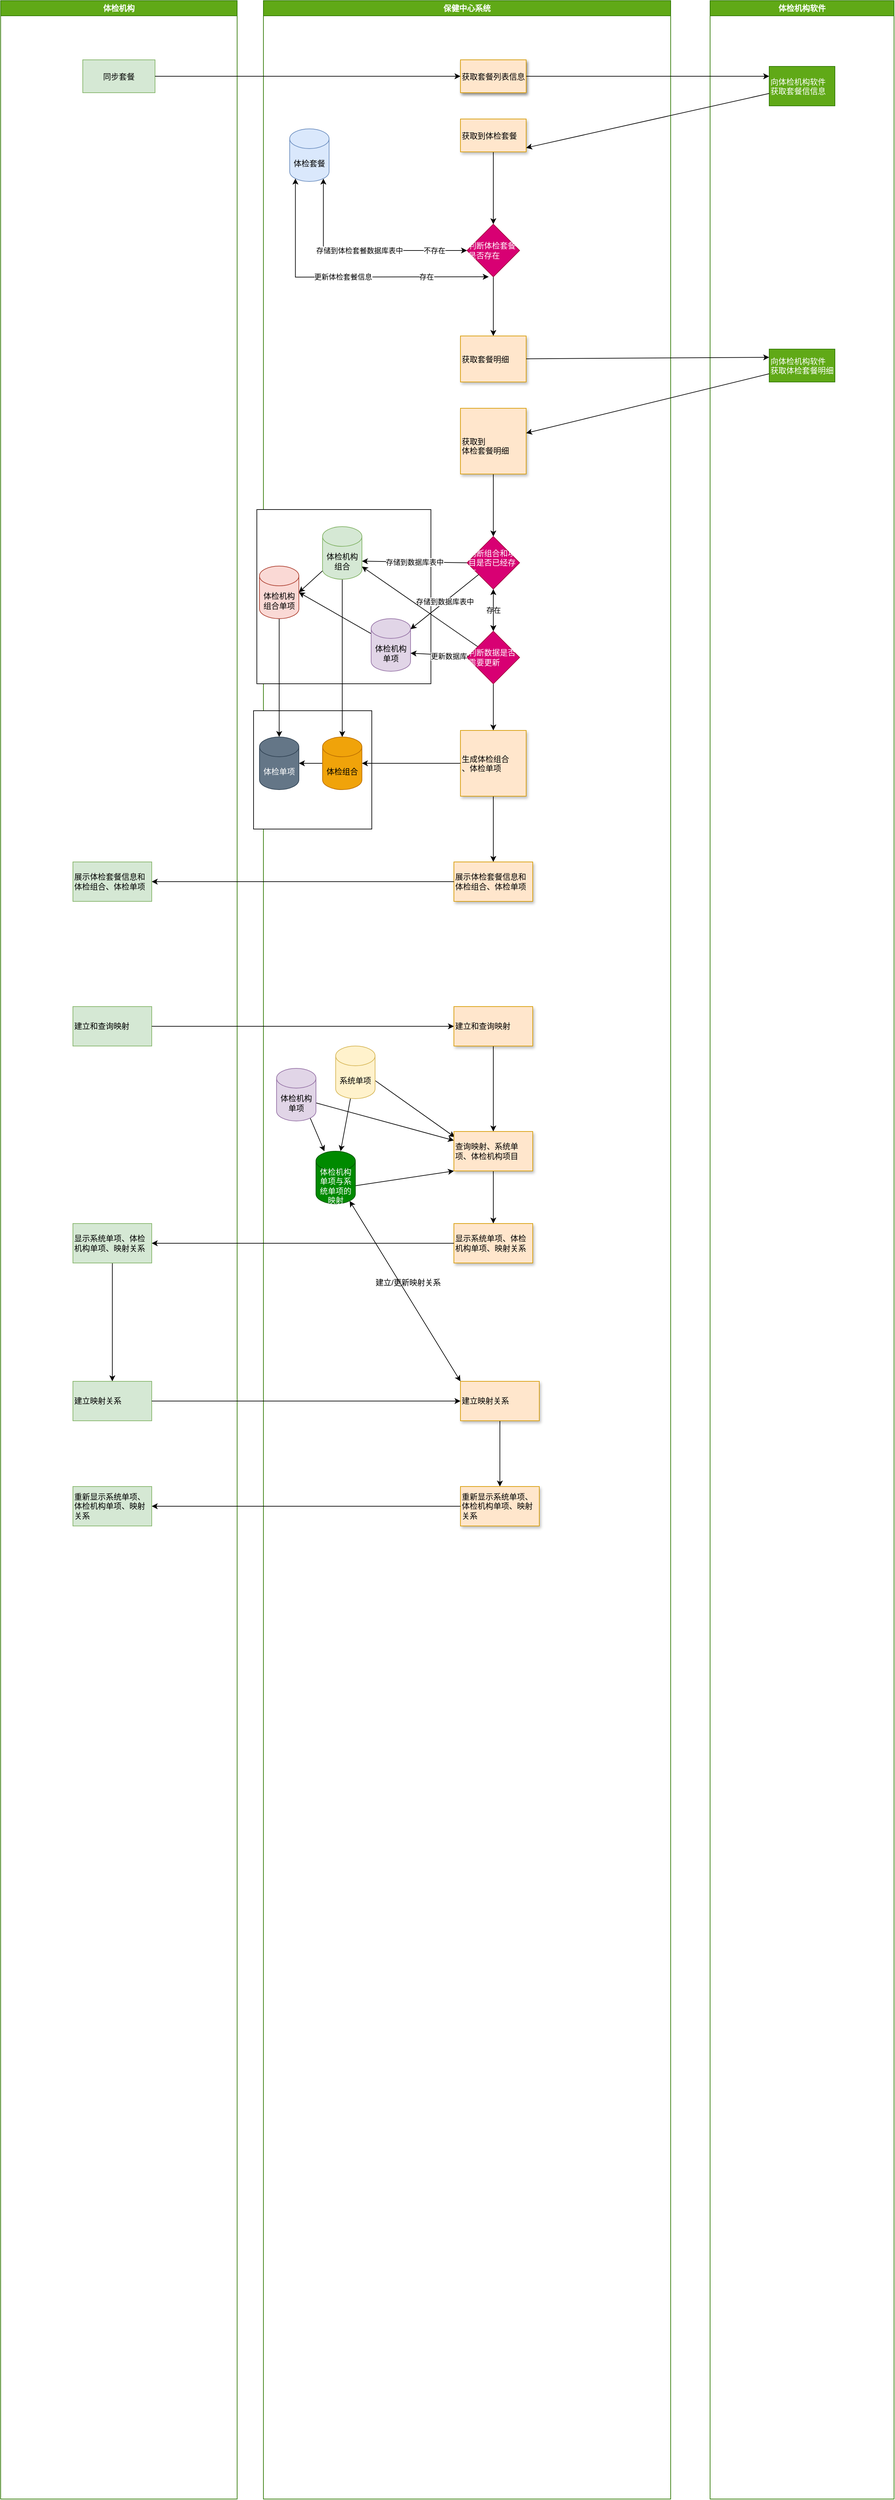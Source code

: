 <mxfile version="14.8.5" type="github">
  <diagram id="I1acQup80pIm7hhBkFKN" name="Page-1">
    <mxGraphModel dx="-42" dy="485" grid="1" gridSize="10" guides="1" tooltips="1" connect="1" arrows="1" fold="1" page="1" pageScale="1" pageWidth="827" pageHeight="1169" math="0" shadow="0">
      <root>
        <mxCell id="0" />
        <mxCell id="1" parent="0" />
        <mxCell id="JNjtPGQv4dUMdPtZdE4I-110" value="保健中心系统" style="swimlane;whiteSpace=wrap;fillColor=#60a917;strokeColor=#2D7600;fontColor=#ffffff;" parent="1" vertex="1">
          <mxGeometry x="1490" y="130" width="620" height="3800" as="geometry" />
        </mxCell>
        <mxCell id="TA7IZTzMVxlUGsbhdg7N-36" value="" style="whiteSpace=wrap;html=1;aspect=fixed;" vertex="1" parent="JNjtPGQv4dUMdPtZdE4I-110">
          <mxGeometry x="-15" y="1080" width="180" height="180" as="geometry" />
        </mxCell>
        <mxCell id="JNjtPGQv4dUMdPtZdE4I-171" value="" style="whiteSpace=wrap;html=1;aspect=fixed;align=left;" parent="JNjtPGQv4dUMdPtZdE4I-110" vertex="1">
          <mxGeometry x="-10" y="774" width="265" height="265" as="geometry" />
        </mxCell>
        <mxCell id="JNjtPGQv4dUMdPtZdE4I-147" style="rounded=0;orthogonalLoop=1;jettySize=auto;html=1;entryX=1;entryY=0.5;entryDx=0;entryDy=0;entryPerimeter=0;" parent="JNjtPGQv4dUMdPtZdE4I-110" source="JNjtPGQv4dUMdPtZdE4I-115" target="JNjtPGQv4dUMdPtZdE4I-117" edge="1">
          <mxGeometry relative="1" as="geometry" />
        </mxCell>
        <mxCell id="JNjtPGQv4dUMdPtZdE4I-115" value="体检机构单项" style="shape=cylinder3;whiteSpace=wrap;html=1;boundedLbl=1;backgroundOutline=1;size=15;fillColor=#e1d5e7;strokeColor=#9673a6;" parent="JNjtPGQv4dUMdPtZdE4I-110" vertex="1">
          <mxGeometry x="164" y="940" width="60" height="80" as="geometry" />
        </mxCell>
        <mxCell id="TA7IZTzMVxlUGsbhdg7N-8" style="rounded=0;orthogonalLoop=1;jettySize=auto;html=1;exitX=0.5;exitY=1;exitDx=0;exitDy=0;exitPerimeter=0;startArrow=none;startFill=0;" edge="1" parent="JNjtPGQv4dUMdPtZdE4I-110" source="JNjtPGQv4dUMdPtZdE4I-117" target="TA7IZTzMVxlUGsbhdg7N-6">
          <mxGeometry relative="1" as="geometry" />
        </mxCell>
        <mxCell id="JNjtPGQv4dUMdPtZdE4I-117" value="体检机构组合单项" style="shape=cylinder3;whiteSpace=wrap;html=1;boundedLbl=1;backgroundOutline=1;size=15;fillColor=#fad9d5;strokeColor=#ae4132;" parent="JNjtPGQv4dUMdPtZdE4I-110" vertex="1">
          <mxGeometry x="-6" y="860" width="60" height="80" as="geometry" />
        </mxCell>
        <mxCell id="JNjtPGQv4dUMdPtZdE4I-146" style="rounded=0;orthogonalLoop=1;jettySize=auto;html=1;entryX=1;entryY=0.5;entryDx=0;entryDy=0;entryPerimeter=0;" parent="JNjtPGQv4dUMdPtZdE4I-110" source="JNjtPGQv4dUMdPtZdE4I-116" target="JNjtPGQv4dUMdPtZdE4I-117" edge="1">
          <mxGeometry relative="1" as="geometry" />
        </mxCell>
        <mxCell id="TA7IZTzMVxlUGsbhdg7N-7" style="edgeStyle=orthogonalEdgeStyle;rounded=0;orthogonalLoop=1;jettySize=auto;html=1;exitX=0.5;exitY=1;exitDx=0;exitDy=0;exitPerimeter=0;entryX=0.5;entryY=0;entryDx=0;entryDy=0;entryPerimeter=0;startArrow=none;startFill=0;" edge="1" parent="JNjtPGQv4dUMdPtZdE4I-110" source="JNjtPGQv4dUMdPtZdE4I-116" target="TA7IZTzMVxlUGsbhdg7N-5">
          <mxGeometry relative="1" as="geometry" />
        </mxCell>
        <mxCell id="JNjtPGQv4dUMdPtZdE4I-116" value="体检机构组合" style="shape=cylinder3;whiteSpace=wrap;html=1;boundedLbl=1;backgroundOutline=1;size=15;fillColor=#d5e8d4;strokeColor=#82b366;" parent="JNjtPGQv4dUMdPtZdE4I-110" vertex="1">
          <mxGeometry x="90" y="800" width="60" height="80" as="geometry" />
        </mxCell>
        <mxCell id="JNjtPGQv4dUMdPtZdE4I-129" value="获取套餐列表信息" style="fillColor=#647687;strokeColor=#314354;fontColor=#ffffff;shadow=1;" parent="JNjtPGQv4dUMdPtZdE4I-110" vertex="1">
          <mxGeometry x="300" y="90" width="100" height="50" as="geometry" />
        </mxCell>
        <mxCell id="JNjtPGQv4dUMdPtZdE4I-135" value="存储到体检套餐数据库表中" style="edgeStyle=orthogonalEdgeStyle;rounded=0;orthogonalLoop=1;jettySize=auto;html=1;exitX=0;exitY=0.5;exitDx=0;exitDy=0;entryX=0.855;entryY=1;entryDx=0;entryDy=-4.35;entryPerimeter=0;startArrow=classic;startFill=1;" parent="JNjtPGQv4dUMdPtZdE4I-110" source="JNjtPGQv4dUMdPtZdE4I-164" target="JNjtPGQv4dUMdPtZdE4I-136" edge="1">
          <mxGeometry relative="1" as="geometry">
            <mxPoint x="350" y="370" as="targetPoint" />
          </mxGeometry>
        </mxCell>
        <mxCell id="JNjtPGQv4dUMdPtZdE4I-166" value="不存在" style="edgeLabel;html=1;align=center;verticalAlign=middle;resizable=0;points=[];" parent="JNjtPGQv4dUMdPtZdE4I-135" vertex="1" connectable="0">
          <mxGeometry x="-0.695" relative="1" as="geometry">
            <mxPoint as="offset" />
          </mxGeometry>
        </mxCell>
        <mxCell id="JNjtPGQv4dUMdPtZdE4I-136" value="体检套餐" style="shape=cylinder3;whiteSpace=wrap;html=1;boundedLbl=1;backgroundOutline=1;size=15;fillColor=#dae8fc;strokeColor=#6c8ebf;" parent="JNjtPGQv4dUMdPtZdE4I-110" vertex="1">
          <mxGeometry x="40" y="195" width="60" height="80" as="geometry" />
        </mxCell>
        <mxCell id="JNjtPGQv4dUMdPtZdE4I-137" value="获取套餐明细" style="fillColor=#FFFFC0;strokeColor=#FF0000;align=left;" parent="JNjtPGQv4dUMdPtZdE4I-110" vertex="1">
          <mxGeometry x="300" y="510" width="100" height="70" as="geometry" />
        </mxCell>
        <mxCell id="JNjtPGQv4dUMdPtZdE4I-149" value="" style="edgeStyle=orthogonalEdgeStyle;rounded=0;orthogonalLoop=1;jettySize=auto;html=1;" parent="JNjtPGQv4dUMdPtZdE4I-110" source="JNjtPGQv4dUMdPtZdE4I-141" target="JNjtPGQv4dUMdPtZdE4I-148" edge="1">
          <mxGeometry relative="1" as="geometry" />
        </mxCell>
        <mxCell id="JNjtPGQv4dUMdPtZdE4I-141" value="&#xa;获取到&#xa;体检套餐明细" style="fillColor=#FFFFC0;strokeColor=#FF0000;align=left;" parent="JNjtPGQv4dUMdPtZdE4I-110" vertex="1">
          <mxGeometry x="300" y="620" width="100" height="100" as="geometry" />
        </mxCell>
        <mxCell id="JNjtPGQv4dUMdPtZdE4I-145" value="存储到数据库表中" style="rounded=0;orthogonalLoop=1;jettySize=auto;html=1;exitX=0;exitY=0.5;exitDx=0;exitDy=0;entryX=1;entryY=0;entryDx=0;entryDy=52.5;entryPerimeter=0;" parent="JNjtPGQv4dUMdPtZdE4I-110" source="JNjtPGQv4dUMdPtZdE4I-148" target="JNjtPGQv4dUMdPtZdE4I-116" edge="1">
          <mxGeometry relative="1" as="geometry">
            <mxPoint x="300" y="740" as="sourcePoint" />
            <mxPoint x="100" y="740" as="targetPoint" />
          </mxGeometry>
        </mxCell>
        <mxCell id="JNjtPGQv4dUMdPtZdE4I-153" value="存在" style="edgeStyle=orthogonalEdgeStyle;rounded=0;orthogonalLoop=1;jettySize=auto;html=1;entryX=0.5;entryY=0;entryDx=0;entryDy=0;" parent="JNjtPGQv4dUMdPtZdE4I-110" source="JNjtPGQv4dUMdPtZdE4I-148" target="JNjtPGQv4dUMdPtZdE4I-170" edge="1">
          <mxGeometry relative="1" as="geometry" />
        </mxCell>
        <mxCell id="JNjtPGQv4dUMdPtZdE4I-197" value="" style="rounded=0;orthogonalLoop=1;jettySize=auto;html=1;startArrow=classic;startFill=1;endArrow=classic;endFill=1;" parent="JNjtPGQv4dUMdPtZdE4I-110" source="JNjtPGQv4dUMdPtZdE4I-148" target="JNjtPGQv4dUMdPtZdE4I-170" edge="1">
          <mxGeometry relative="1" as="geometry" />
        </mxCell>
        <mxCell id="TA7IZTzMVxlUGsbhdg7N-10" value="存储到数据库表中" style="rounded=0;orthogonalLoop=1;jettySize=auto;html=1;startArrow=none;startFill=0;" edge="1" parent="JNjtPGQv4dUMdPtZdE4I-110" source="JNjtPGQv4dUMdPtZdE4I-148" target="JNjtPGQv4dUMdPtZdE4I-115">
          <mxGeometry relative="1" as="geometry" />
        </mxCell>
        <mxCell id="JNjtPGQv4dUMdPtZdE4I-148" value="判断组合和项目是否已经存在" style="rhombus;whiteSpace=wrap;html=1;align=left;strokeColor=#A50040;fillColor=#d80073;fontColor=#ffffff;" parent="JNjtPGQv4dUMdPtZdE4I-110" vertex="1">
          <mxGeometry x="310" y="815" width="80" height="80" as="geometry" />
        </mxCell>
        <mxCell id="TA7IZTzMVxlUGsbhdg7N-20" style="edgeStyle=orthogonalEdgeStyle;rounded=0;orthogonalLoop=1;jettySize=auto;html=1;startArrow=none;startFill=0;" edge="1" parent="JNjtPGQv4dUMdPtZdE4I-110" source="JNjtPGQv4dUMdPtZdE4I-152" target="TA7IZTzMVxlUGsbhdg7N-19">
          <mxGeometry relative="1" as="geometry" />
        </mxCell>
        <mxCell id="JNjtPGQv4dUMdPtZdE4I-152" value="建立和查询映射" style="whiteSpace=wrap;html=1;align=left;strokeColor=#FF0000;fillColor=#FFFFC0;" parent="JNjtPGQv4dUMdPtZdE4I-110" vertex="1">
          <mxGeometry x="290" y="1530" width="120" height="60" as="geometry" />
        </mxCell>
        <mxCell id="JNjtPGQv4dUMdPtZdE4I-168" style="rounded=0;orthogonalLoop=1;jettySize=auto;html=1;entryX=0.5;entryY=0;entryDx=0;entryDy=0;startArrow=none;startFill=0;" parent="JNjtPGQv4dUMdPtZdE4I-110" source="JNjtPGQv4dUMdPtZdE4I-164" target="JNjtPGQv4dUMdPtZdE4I-137" edge="1">
          <mxGeometry relative="1" as="geometry" />
        </mxCell>
        <mxCell id="JNjtPGQv4dUMdPtZdE4I-192" value="更新体检套餐信息" style="edgeStyle=orthogonalEdgeStyle;rounded=0;orthogonalLoop=1;jettySize=auto;html=1;entryX=0.145;entryY=1;entryDx=0;entryDy=-4.35;entryPerimeter=0;startArrow=classic;startFill=1;" parent="JNjtPGQv4dUMdPtZdE4I-110" target="JNjtPGQv4dUMdPtZdE4I-136" edge="1">
          <mxGeometry relative="1" as="geometry">
            <mxPoint x="343" y="420" as="sourcePoint" />
          </mxGeometry>
        </mxCell>
        <mxCell id="JNjtPGQv4dUMdPtZdE4I-193" value="存在" style="edgeLabel;html=1;align=center;verticalAlign=middle;resizable=0;points=[];" parent="JNjtPGQv4dUMdPtZdE4I-192" vertex="1" connectable="0">
          <mxGeometry x="-0.573" relative="1" as="geometry">
            <mxPoint as="offset" />
          </mxGeometry>
        </mxCell>
        <mxCell id="JNjtPGQv4dUMdPtZdE4I-164" value="判断体检套餐是否存在" style="rhombus;whiteSpace=wrap;html=1;align=left;strokeColor=#A50040;fillColor=#d80073;fontColor=#ffffff;" parent="JNjtPGQv4dUMdPtZdE4I-110" vertex="1">
          <mxGeometry x="310" y="340" width="80" height="80" as="geometry" />
        </mxCell>
        <mxCell id="JNjtPGQv4dUMdPtZdE4I-174" style="rounded=0;orthogonalLoop=1;jettySize=auto;html=1;exitX=0.5;exitY=1;exitDx=0;exitDy=0;startArrow=none;startFill=0;" parent="JNjtPGQv4dUMdPtZdE4I-110" source="JNjtPGQv4dUMdPtZdE4I-170" edge="1">
          <mxGeometry relative="1" as="geometry">
            <mxPoint x="350" y="1110" as="targetPoint" />
          </mxGeometry>
        </mxCell>
        <mxCell id="TA7IZTzMVxlUGsbhdg7N-49" style="edgeStyle=none;rounded=0;orthogonalLoop=1;jettySize=auto;html=1;startArrow=none;startFill=0;" edge="1" parent="JNjtPGQv4dUMdPtZdE4I-110" source="JNjtPGQv4dUMdPtZdE4I-170" target="JNjtPGQv4dUMdPtZdE4I-116">
          <mxGeometry relative="1" as="geometry" />
        </mxCell>
        <mxCell id="JNjtPGQv4dUMdPtZdE4I-170" value="判断数据是否需要更新" style="rhombus;whiteSpace=wrap;html=1;align=left;strokeColor=#A50040;fillColor=#d80073;fontColor=#ffffff;" parent="JNjtPGQv4dUMdPtZdE4I-110" vertex="1">
          <mxGeometry x="310" y="959" width="80" height="80" as="geometry" />
        </mxCell>
        <mxCell id="TA7IZTzMVxlUGsbhdg7N-28" style="edgeStyle=none;rounded=0;orthogonalLoop=1;jettySize=auto;html=1;exitX=0;exitY=0;exitDx=0;exitDy=0;entryX=0.855;entryY=1;entryDx=0;entryDy=-4.35;entryPerimeter=0;startArrow=classic;startFill=1;" edge="1" parent="JNjtPGQv4dUMdPtZdE4I-110" source="JNjtPGQv4dUMdPtZdE4I-178" target="JNjtPGQv4dUMdPtZdE4I-181">
          <mxGeometry relative="1" as="geometry" />
        </mxCell>
        <mxCell id="JNjtPGQv4dUMdPtZdE4I-178" value="建立映射关系" style="whiteSpace=wrap;html=1;align=left;strokeColor=#FF0000;fillColor=#FFFFC0;" parent="JNjtPGQv4dUMdPtZdE4I-110" vertex="1">
          <mxGeometry x="300" y="2100" width="120" height="60" as="geometry" />
        </mxCell>
        <mxCell id="TA7IZTzMVxlUGsbhdg7N-25" style="rounded=0;orthogonalLoop=1;jettySize=auto;html=1;exitX=1;exitY=0;exitDx=0;exitDy=52.5;exitPerimeter=0;entryX=0;entryY=1;entryDx=0;entryDy=0;startArrow=none;startFill=0;" edge="1" parent="JNjtPGQv4dUMdPtZdE4I-110" source="JNjtPGQv4dUMdPtZdE4I-181" target="TA7IZTzMVxlUGsbhdg7N-19">
          <mxGeometry relative="1" as="geometry" />
        </mxCell>
        <mxCell id="JNjtPGQv4dUMdPtZdE4I-181" value="体检机构单项与系统单项的映射" style="shape=cylinder3;whiteSpace=wrap;html=1;boundedLbl=1;backgroundOutline=1;size=15;fillColor=#008a00;strokeColor=#005700;fontColor=#ffffff;" parent="JNjtPGQv4dUMdPtZdE4I-110" vertex="1">
          <mxGeometry x="80" y="1750" width="60" height="80" as="geometry" />
        </mxCell>
        <mxCell id="JNjtPGQv4dUMdPtZdE4I-188" style="edgeStyle=orthogonalEdgeStyle;rounded=0;orthogonalLoop=1;jettySize=auto;html=1;startArrow=none;startFill=0;exitX=0.5;exitY=1;exitDx=0;exitDy=0;" parent="JNjtPGQv4dUMdPtZdE4I-110" source="JNjtPGQv4dUMdPtZdE4I-178" edge="1">
          <mxGeometry relative="1" as="geometry">
            <mxPoint x="360" y="2260" as="targetPoint" />
            <mxPoint x="290" y="2294" as="sourcePoint" />
          </mxGeometry>
        </mxCell>
        <mxCell id="JNjtPGQv4dUMdPtZdE4I-172" style="rounded=0;orthogonalLoop=1;jettySize=auto;html=1;entryX=1;entryY=0;entryDx=0;entryDy=52.5;startArrow=none;startFill=0;entryPerimeter=0;" parent="JNjtPGQv4dUMdPtZdE4I-110" source="JNjtPGQv4dUMdPtZdE4I-170" target="JNjtPGQv4dUMdPtZdE4I-115" edge="1">
          <mxGeometry relative="1" as="geometry" />
        </mxCell>
        <mxCell id="JNjtPGQv4dUMdPtZdE4I-173" value="更新数据库" style="edgeLabel;html=1;align=center;verticalAlign=middle;resizable=0;points=[];" parent="JNjtPGQv4dUMdPtZdE4I-172" vertex="1" connectable="0">
          <mxGeometry x="-0.303" y="1" relative="1" as="geometry">
            <mxPoint as="offset" />
          </mxGeometry>
        </mxCell>
        <mxCell id="TA7IZTzMVxlUGsbhdg7N-13" value="" style="edgeStyle=orthogonalEdgeStyle;rounded=0;orthogonalLoop=1;jettySize=auto;html=1;startArrow=none;startFill=0;" edge="1" parent="JNjtPGQv4dUMdPtZdE4I-110" source="TA7IZTzMVxlUGsbhdg7N-3" target="TA7IZTzMVxlUGsbhdg7N-12">
          <mxGeometry relative="1" as="geometry" />
        </mxCell>
        <mxCell id="TA7IZTzMVxlUGsbhdg7N-3" value="生成体检组合&#xa;、体检单项" style="fillColor=#FFFFC0;strokeColor=#FF0000;align=left;" vertex="1" parent="JNjtPGQv4dUMdPtZdE4I-110">
          <mxGeometry x="300" y="1110" width="100" height="100" as="geometry" />
        </mxCell>
        <mxCell id="TA7IZTzMVxlUGsbhdg7N-9" style="edgeStyle=orthogonalEdgeStyle;rounded=0;orthogonalLoop=1;jettySize=auto;html=1;startArrow=none;startFill=0;" edge="1" parent="JNjtPGQv4dUMdPtZdE4I-110" source="TA7IZTzMVxlUGsbhdg7N-5" target="TA7IZTzMVxlUGsbhdg7N-6">
          <mxGeometry relative="1" as="geometry" />
        </mxCell>
        <mxCell id="TA7IZTzMVxlUGsbhdg7N-5" value="体检组合" style="shape=cylinder3;whiteSpace=wrap;html=1;boundedLbl=1;backgroundOutline=1;size=15;fillColor=#f0a30a;strokeColor=#BD7000;fontColor=#000000;" vertex="1" parent="JNjtPGQv4dUMdPtZdE4I-110">
          <mxGeometry x="90" y="1120" width="60" height="80" as="geometry" />
        </mxCell>
        <mxCell id="TA7IZTzMVxlUGsbhdg7N-6" value="体检单项" style="shape=cylinder3;whiteSpace=wrap;html=1;boundedLbl=1;backgroundOutline=1;size=15;fillColor=#647687;strokeColor=#314354;fontColor=#ffffff;" vertex="1" parent="JNjtPGQv4dUMdPtZdE4I-110">
          <mxGeometry x="-6" y="1120" width="60" height="80" as="geometry" />
        </mxCell>
        <mxCell id="TA7IZTzMVxlUGsbhdg7N-12" value="展示体检套餐信息和体检组合、体检单项" style="whiteSpace=wrap;html=1;align=left;strokeColor=#FF0000;fillColor=#FFFFC0;" vertex="1" parent="JNjtPGQv4dUMdPtZdE4I-110">
          <mxGeometry x="290" y="1310" width="120" height="60" as="geometry" />
        </mxCell>
        <mxCell id="TA7IZTzMVxlUGsbhdg7N-29" style="edgeStyle=none;rounded=0;orthogonalLoop=1;jettySize=auto;html=1;startArrow=none;startFill=0;" edge="1" parent="JNjtPGQv4dUMdPtZdE4I-110" source="TA7IZTzMVxlUGsbhdg7N-19" target="TA7IZTzMVxlUGsbhdg7N-26">
          <mxGeometry relative="1" as="geometry" />
        </mxCell>
        <mxCell id="TA7IZTzMVxlUGsbhdg7N-19" value="查询映射、系统单项、体检机构项目" style="whiteSpace=wrap;html=1;align=left;strokeColor=#FF0000;fillColor=#FFFFC0;" vertex="1" parent="JNjtPGQv4dUMdPtZdE4I-110">
          <mxGeometry x="290" y="1720" width="120" height="60" as="geometry" />
        </mxCell>
        <mxCell id="TA7IZTzMVxlUGsbhdg7N-24" style="rounded=0;orthogonalLoop=1;jettySize=auto;html=1;exitX=1;exitY=0;exitDx=0;exitDy=52.5;exitPerimeter=0;startArrow=none;startFill=0;" edge="1" parent="JNjtPGQv4dUMdPtZdE4I-110" source="TA7IZTzMVxlUGsbhdg7N-21" target="TA7IZTzMVxlUGsbhdg7N-19">
          <mxGeometry relative="1" as="geometry" />
        </mxCell>
        <mxCell id="TA7IZTzMVxlUGsbhdg7N-35" style="edgeStyle=none;rounded=0;orthogonalLoop=1;jettySize=auto;html=1;exitX=0.855;exitY=1;exitDx=0;exitDy=-4.35;exitPerimeter=0;startArrow=none;startFill=0;" edge="1" parent="JNjtPGQv4dUMdPtZdE4I-110" source="TA7IZTzMVxlUGsbhdg7N-21" target="JNjtPGQv4dUMdPtZdE4I-181">
          <mxGeometry relative="1" as="geometry" />
        </mxCell>
        <mxCell id="TA7IZTzMVxlUGsbhdg7N-21" value="体检机构单项" style="shape=cylinder3;whiteSpace=wrap;html=1;boundedLbl=1;backgroundOutline=1;size=15;fillColor=#e1d5e7;strokeColor=#9673a6;" vertex="1" parent="JNjtPGQv4dUMdPtZdE4I-110">
          <mxGeometry x="20" y="1624" width="60" height="80" as="geometry" />
        </mxCell>
        <mxCell id="TA7IZTzMVxlUGsbhdg7N-23" style="rounded=0;orthogonalLoop=1;jettySize=auto;html=1;exitX=1;exitY=0;exitDx=0;exitDy=52.5;exitPerimeter=0;entryX=0.011;entryY=0.142;entryDx=0;entryDy=0;entryPerimeter=0;startArrow=none;startFill=0;" edge="1" parent="JNjtPGQv4dUMdPtZdE4I-110" source="TA7IZTzMVxlUGsbhdg7N-22" target="TA7IZTzMVxlUGsbhdg7N-19">
          <mxGeometry relative="1" as="geometry" />
        </mxCell>
        <mxCell id="TA7IZTzMVxlUGsbhdg7N-34" style="edgeStyle=none;rounded=0;orthogonalLoop=1;jettySize=auto;html=1;startArrow=none;startFill=0;" edge="1" parent="JNjtPGQv4dUMdPtZdE4I-110" source="TA7IZTzMVxlUGsbhdg7N-22" target="JNjtPGQv4dUMdPtZdE4I-181">
          <mxGeometry relative="1" as="geometry" />
        </mxCell>
        <mxCell id="TA7IZTzMVxlUGsbhdg7N-22" value="系统单项" style="shape=cylinder3;whiteSpace=wrap;html=1;boundedLbl=1;backgroundOutline=1;size=15;fillColor=#fff2cc;strokeColor=#d6b656;" vertex="1" parent="JNjtPGQv4dUMdPtZdE4I-110">
          <mxGeometry x="110" y="1590" width="60" height="80" as="geometry" />
        </mxCell>
        <mxCell id="TA7IZTzMVxlUGsbhdg7N-26" value="显示系统单项、体检机构单项、映射关系" style="whiteSpace=wrap;html=1;align=left;strokeColor=#FF0000;fillColor=#FFFFC0;" vertex="1" parent="JNjtPGQv4dUMdPtZdE4I-110">
          <mxGeometry x="290" y="1860" width="120" height="60" as="geometry" />
        </mxCell>
        <mxCell id="TA7IZTzMVxlUGsbhdg7N-30" value="重新显示系统单项、体检机构单项、映射关系" style="whiteSpace=wrap;html=1;align=left;strokeColor=#d79b00;fillColor=#ffe6cc;shadow=1;" vertex="1" parent="JNjtPGQv4dUMdPtZdE4I-110">
          <mxGeometry x="300" y="2260" width="120" height="60" as="geometry" />
        </mxCell>
        <mxCell id="TA7IZTzMVxlUGsbhdg7N-37" value="获取套餐列表信息" style="fillColor=#ffe6cc;strokeColor=#d79b00;shadow=1;" vertex="1" parent="JNjtPGQv4dUMdPtZdE4I-110">
          <mxGeometry x="300" y="90" width="100" height="50" as="geometry" />
        </mxCell>
        <mxCell id="TA7IZTzMVxlUGsbhdg7N-47" style="edgeStyle=none;rounded=0;orthogonalLoop=1;jettySize=auto;html=1;entryX=0.5;entryY=0;entryDx=0;entryDy=0;startArrow=none;startFill=0;" edge="1" parent="JNjtPGQv4dUMdPtZdE4I-110" source="TA7IZTzMVxlUGsbhdg7N-38" target="JNjtPGQv4dUMdPtZdE4I-164">
          <mxGeometry relative="1" as="geometry" />
        </mxCell>
        <mxCell id="TA7IZTzMVxlUGsbhdg7N-38" value="获取到体检套餐" style="fillColor=#ffe6cc;strokeColor=#d79b00;align=left;shadow=1;" vertex="1" parent="JNjtPGQv4dUMdPtZdE4I-110">
          <mxGeometry x="300" y="180" width="100" height="50" as="geometry" />
        </mxCell>
        <mxCell id="TA7IZTzMVxlUGsbhdg7N-39" value="获取套餐明细" style="fillColor=#ffe6cc;strokeColor=#d79b00;align=left;shadow=1;" vertex="1" parent="JNjtPGQv4dUMdPtZdE4I-110">
          <mxGeometry x="300" y="510" width="100" height="70" as="geometry" />
        </mxCell>
        <mxCell id="TA7IZTzMVxlUGsbhdg7N-40" value="&#xa;获取到&#xa;体检套餐明细" style="fillColor=#ffe6cc;strokeColor=#d79b00;align=left;shadow=1;" vertex="1" parent="JNjtPGQv4dUMdPtZdE4I-110">
          <mxGeometry x="300" y="620" width="100" height="100" as="geometry" />
        </mxCell>
        <mxCell id="TA7IZTzMVxlUGsbhdg7N-41" value="生成体检组合&#xa;、体检单项" style="fillColor=#ffe6cc;strokeColor=#d79b00;align=left;shadow=1;" vertex="1" parent="JNjtPGQv4dUMdPtZdE4I-110">
          <mxGeometry x="300" y="1110" width="100" height="100" as="geometry" />
        </mxCell>
        <mxCell id="TA7IZTzMVxlUGsbhdg7N-42" value="展示体检套餐信息和体检组合、体检单项" style="whiteSpace=wrap;html=1;align=left;strokeColor=#d79b00;fillColor=#ffe6cc;shadow=1;" vertex="1" parent="JNjtPGQv4dUMdPtZdE4I-110">
          <mxGeometry x="290" y="1310" width="120" height="60" as="geometry" />
        </mxCell>
        <mxCell id="TA7IZTzMVxlUGsbhdg7N-43" value="建立和查询映射" style="whiteSpace=wrap;html=1;align=left;strokeColor=#d79b00;fillColor=#ffe6cc;shadow=1;" vertex="1" parent="JNjtPGQv4dUMdPtZdE4I-110">
          <mxGeometry x="290" y="1530" width="120" height="60" as="geometry" />
        </mxCell>
        <mxCell id="TA7IZTzMVxlUGsbhdg7N-44" value="查询映射、系统单项、体检机构项目" style="whiteSpace=wrap;html=1;align=left;strokeColor=#d79b00;fillColor=#ffe6cc;shadow=1;" vertex="1" parent="JNjtPGQv4dUMdPtZdE4I-110">
          <mxGeometry x="290" y="1720" width="120" height="60" as="geometry" />
        </mxCell>
        <mxCell id="TA7IZTzMVxlUGsbhdg7N-45" value="显示系统单项、体检机构单项、映射关系" style="whiteSpace=wrap;html=1;align=left;strokeColor=#d79b00;fillColor=#ffe6cc;shadow=1;" vertex="1" parent="JNjtPGQv4dUMdPtZdE4I-110">
          <mxGeometry x="290" y="1860" width="120" height="60" as="geometry" />
        </mxCell>
        <mxCell id="TA7IZTzMVxlUGsbhdg7N-46" value="建立映射关系" style="whiteSpace=wrap;html=1;align=left;strokeColor=#d79b00;fillColor=#ffe6cc;shadow=1;" vertex="1" parent="JNjtPGQv4dUMdPtZdE4I-110">
          <mxGeometry x="300" y="2100" width="120" height="60" as="geometry" />
        </mxCell>
        <mxCell id="JNjtPGQv4dUMdPtZdE4I-124" value="体检机构" style="swimlane;whiteSpace=wrap;fillColor=#60a917;strokeColor=#2D7600;fontColor=#ffffff;" parent="1" vertex="1">
          <mxGeometry x="1090" y="130" width="360" height="3800" as="geometry" />
        </mxCell>
        <mxCell id="JNjtPGQv4dUMdPtZdE4I-128" value="同步套餐" style="fillColor=#d5e8d4;strokeColor=#82b366;" parent="JNjtPGQv4dUMdPtZdE4I-124" vertex="1">
          <mxGeometry x="125" y="90" width="110" height="50" as="geometry" />
        </mxCell>
        <mxCell id="JNjtPGQv4dUMdPtZdE4I-175" style="edgeStyle=orthogonalEdgeStyle;rounded=0;orthogonalLoop=1;jettySize=auto;html=1;exitX=0.5;exitY=1;exitDx=0;exitDy=0;entryX=0.5;entryY=0;entryDx=0;entryDy=0;startArrow=none;startFill=0;" parent="JNjtPGQv4dUMdPtZdE4I-124" source="JNjtPGQv4dUMdPtZdE4I-154" target="JNjtPGQv4dUMdPtZdE4I-157" edge="1">
          <mxGeometry relative="1" as="geometry" />
        </mxCell>
        <mxCell id="JNjtPGQv4dUMdPtZdE4I-154" value="显示系统单项、体检机构单项、映射关系" style="whiteSpace=wrap;html=1;align=left;strokeColor=#82b366;fillColor=#d5e8d4;" parent="JNjtPGQv4dUMdPtZdE4I-124" vertex="1">
          <mxGeometry x="110" y="1860" width="120" height="60" as="geometry" />
        </mxCell>
        <mxCell id="JNjtPGQv4dUMdPtZdE4I-157" value="建立映射关系" style="whiteSpace=wrap;html=1;align=left;strokeColor=#82b366;fillColor=#d5e8d4;" parent="JNjtPGQv4dUMdPtZdE4I-124" vertex="1">
          <mxGeometry x="110" y="2100" width="120" height="60" as="geometry" />
        </mxCell>
        <mxCell id="TA7IZTzMVxlUGsbhdg7N-1" value="建立和查询映射" style="whiteSpace=wrap;html=1;align=left;strokeColor=#82b366;fillColor=#d5e8d4;" vertex="1" parent="JNjtPGQv4dUMdPtZdE4I-124">
          <mxGeometry x="110" y="1530" width="120" height="60" as="geometry" />
        </mxCell>
        <mxCell id="TA7IZTzMVxlUGsbhdg7N-15" value="展示体检套餐信息和体检组合、体检单项" style="whiteSpace=wrap;html=1;align=left;strokeColor=#82b366;fillColor=#d5e8d4;" vertex="1" parent="JNjtPGQv4dUMdPtZdE4I-124">
          <mxGeometry x="110" y="1310" width="120" height="60" as="geometry" />
        </mxCell>
        <mxCell id="TA7IZTzMVxlUGsbhdg7N-32" value="重新显示系统单项、体检机构单项、映射关系" style="whiteSpace=wrap;html=1;align=left;strokeColor=#82b366;fillColor=#d5e8d4;" vertex="1" parent="JNjtPGQv4dUMdPtZdE4I-124">
          <mxGeometry x="110" y="2260" width="120" height="60" as="geometry" />
        </mxCell>
        <mxCell id="JNjtPGQv4dUMdPtZdE4I-112" value="体检机构软件" style="swimlane;whiteSpace=wrap;fillColor=#60a917;strokeColor=#2D7600;fontColor=#ffffff;" parent="1" vertex="1">
          <mxGeometry x="2170" y="130" width="280" height="3800" as="geometry" />
        </mxCell>
        <mxCell id="JNjtPGQv4dUMdPtZdE4I-130" value="向体检机构软件&#xa;获取套餐信信息" style="fillColor=#60a917;strokeColor=#2D7600;align=left;fontColor=#ffffff;" parent="JNjtPGQv4dUMdPtZdE4I-112" vertex="1">
          <mxGeometry x="90" y="100" width="100" height="60" as="geometry" />
        </mxCell>
        <mxCell id="JNjtPGQv4dUMdPtZdE4I-139" value="向体检机构软件&#xa;获取体检套餐明细" style="fillColor=#60a917;strokeColor=#2D7600;align=left;fontColor=#ffffff;" parent="JNjtPGQv4dUMdPtZdE4I-112" vertex="1">
          <mxGeometry x="90" y="530" width="100" height="50" as="geometry" />
        </mxCell>
        <mxCell id="JNjtPGQv4dUMdPtZdE4I-131" value="" style="rounded=0;orthogonalLoop=1;jettySize=auto;html=1;entryX=0;entryY=0.25;entryDx=0;entryDy=0;" parent="1" source="JNjtPGQv4dUMdPtZdE4I-129" target="JNjtPGQv4dUMdPtZdE4I-130" edge="1">
          <mxGeometry relative="1" as="geometry" />
        </mxCell>
        <mxCell id="JNjtPGQv4dUMdPtZdE4I-133" value="" style="rounded=0;orthogonalLoop=1;jettySize=auto;html=1;" parent="1" source="JNjtPGQv4dUMdPtZdE4I-130" edge="1">
          <mxGeometry relative="1" as="geometry">
            <mxPoint x="2360" y="400" as="sourcePoint" />
            <mxPoint x="1890" y="353.83" as="targetPoint" />
          </mxGeometry>
        </mxCell>
        <mxCell id="JNjtPGQv4dUMdPtZdE4I-140" value="" style="rounded=0;orthogonalLoop=1;jettySize=auto;html=1;entryX=0;entryY=0.25;entryDx=0;entryDy=0;" parent="1" source="JNjtPGQv4dUMdPtZdE4I-137" target="JNjtPGQv4dUMdPtZdE4I-139" edge="1">
          <mxGeometry relative="1" as="geometry" />
        </mxCell>
        <mxCell id="JNjtPGQv4dUMdPtZdE4I-142" value="" style="rounded=0;orthogonalLoop=1;jettySize=auto;html=1;exitX=0;exitY=0.75;exitDx=0;exitDy=0;" parent="1" source="JNjtPGQv4dUMdPtZdE4I-139" target="JNjtPGQv4dUMdPtZdE4I-141" edge="1">
          <mxGeometry relative="1" as="geometry" />
        </mxCell>
        <mxCell id="JNjtPGQv4dUMdPtZdE4I-177" style="rounded=0;orthogonalLoop=1;jettySize=auto;html=1;startArrow=none;startFill=0;entryX=0;entryY=0.5;entryDx=0;entryDy=0;" parent="1" source="JNjtPGQv4dUMdPtZdE4I-157" target="JNjtPGQv4dUMdPtZdE4I-178" edge="1">
          <mxGeometry relative="1" as="geometry">
            <mxPoint x="1640" y="2270" as="targetPoint" />
          </mxGeometry>
        </mxCell>
        <mxCell id="JNjtPGQv4dUMdPtZdE4I-202" style="rounded=0;orthogonalLoop=1;jettySize=auto;html=1;startArrow=none;startFill=0;endArrow=classic;endFill=1;" parent="1" source="JNjtPGQv4dUMdPtZdE4I-128" target="JNjtPGQv4dUMdPtZdE4I-129" edge="1">
          <mxGeometry relative="1" as="geometry" />
        </mxCell>
        <mxCell id="TA7IZTzMVxlUGsbhdg7N-4" style="edgeStyle=orthogonalEdgeStyle;rounded=0;orthogonalLoop=1;jettySize=auto;html=1;startArrow=none;startFill=0;" edge="1" parent="1" source="TA7IZTzMVxlUGsbhdg7N-3">
          <mxGeometry relative="1" as="geometry">
            <mxPoint x="1640" y="1290" as="targetPoint" />
          </mxGeometry>
        </mxCell>
        <mxCell id="TA7IZTzMVxlUGsbhdg7N-16" style="edgeStyle=orthogonalEdgeStyle;rounded=0;orthogonalLoop=1;jettySize=auto;html=1;entryX=1;entryY=0.5;entryDx=0;entryDy=0;startArrow=none;startFill=0;" edge="1" parent="1" source="TA7IZTzMVxlUGsbhdg7N-12" target="TA7IZTzMVxlUGsbhdg7N-15">
          <mxGeometry relative="1" as="geometry" />
        </mxCell>
        <mxCell id="TA7IZTzMVxlUGsbhdg7N-17" style="edgeStyle=orthogonalEdgeStyle;rounded=0;orthogonalLoop=1;jettySize=auto;html=1;startArrow=none;startFill=0;" edge="1" parent="1" source="TA7IZTzMVxlUGsbhdg7N-1" target="JNjtPGQv4dUMdPtZdE4I-152">
          <mxGeometry relative="1" as="geometry" />
        </mxCell>
        <mxCell id="TA7IZTzMVxlUGsbhdg7N-27" style="edgeStyle=none;rounded=0;orthogonalLoop=1;jettySize=auto;html=1;entryX=1;entryY=0.5;entryDx=0;entryDy=0;startArrow=none;startFill=0;" edge="1" parent="1" source="TA7IZTzMVxlUGsbhdg7N-26" target="JNjtPGQv4dUMdPtZdE4I-154">
          <mxGeometry relative="1" as="geometry" />
        </mxCell>
        <mxCell id="TA7IZTzMVxlUGsbhdg7N-31" style="edgeStyle=none;rounded=0;orthogonalLoop=1;jettySize=auto;html=1;startArrow=none;startFill=0;" edge="1" parent="1" source="TA7IZTzMVxlUGsbhdg7N-30" target="TA7IZTzMVxlUGsbhdg7N-32">
          <mxGeometry relative="1" as="geometry">
            <mxPoint x="1280" y="2410" as="targetPoint" />
          </mxGeometry>
        </mxCell>
        <mxCell id="TA7IZTzMVxlUGsbhdg7N-33" value="建立/更新映射关系" style="text;html=1;align=center;verticalAlign=middle;resizable=0;points=[];autosize=1;strokeColor=none;" vertex="1" parent="1">
          <mxGeometry x="1655" y="2070" width="110" height="20" as="geometry" />
        </mxCell>
      </root>
    </mxGraphModel>
  </diagram>
</mxfile>
